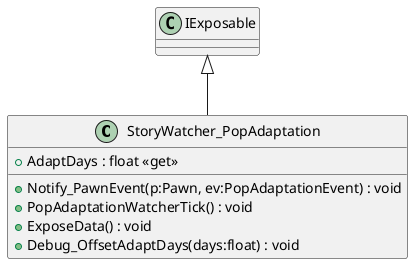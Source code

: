 @startuml
class StoryWatcher_PopAdaptation {
    + AdaptDays : float <<get>>
    + Notify_PawnEvent(p:Pawn, ev:PopAdaptationEvent) : void
    + PopAdaptationWatcherTick() : void
    + ExposeData() : void
    + Debug_OffsetAdaptDays(days:float) : void
}
IExposable <|-- StoryWatcher_PopAdaptation
@enduml
